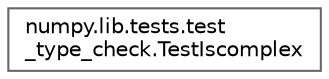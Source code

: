 digraph "Graphical Class Hierarchy"
{
 // LATEX_PDF_SIZE
  bgcolor="transparent";
  edge [fontname=Helvetica,fontsize=10,labelfontname=Helvetica,labelfontsize=10];
  node [fontname=Helvetica,fontsize=10,shape=box,height=0.2,width=0.4];
  rankdir="LR";
  Node0 [id="Node000000",label="numpy.lib.tests.test\l_type_check.TestIscomplex",height=0.2,width=0.4,color="grey40", fillcolor="white", style="filled",URL="$d8/d0f/classnumpy_1_1lib_1_1tests_1_1test__type__check_1_1TestIscomplex.html",tooltip=" "];
}
